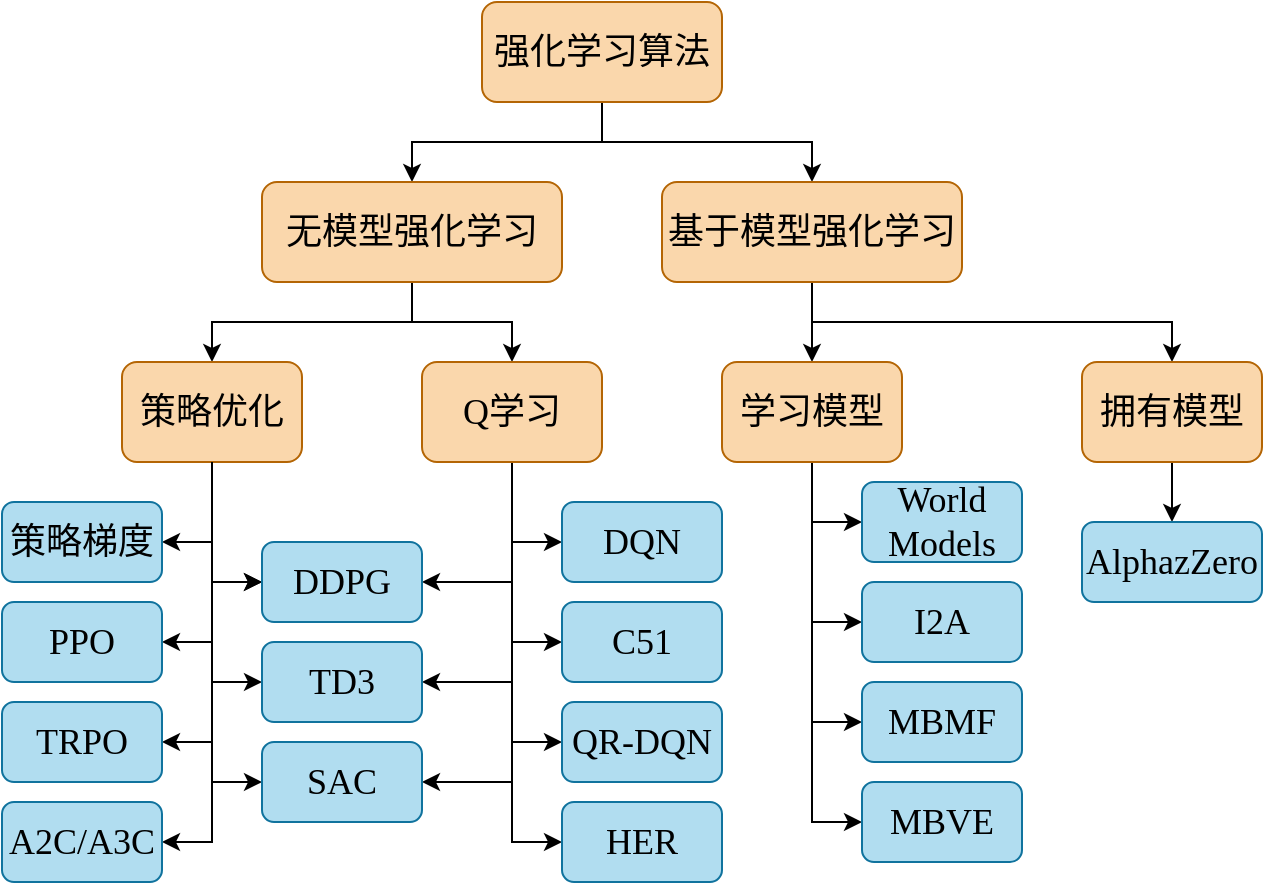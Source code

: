 <mxfile version="24.0.0" type="github">
  <diagram name="第 1 页" id="dk5ZNBicJ9a32ZiyVJig">
    <mxGraphModel dx="783" dy="581" grid="1" gridSize="10" guides="1" tooltips="1" connect="1" arrows="1" fold="1" page="1" pageScale="1" pageWidth="827" pageHeight="1169" math="0" shadow="0">
      <root>
        <mxCell id="0" />
        <mxCell id="1" parent="0" />
        <mxCell id="8Tk4UFQ8TMU7V8v94MP9-12" style="edgeStyle=orthogonalEdgeStyle;rounded=0;orthogonalLoop=1;jettySize=auto;html=1;entryX=0.5;entryY=0;entryDx=0;entryDy=0;" edge="1" parent="1" source="8Tk4UFQ8TMU7V8v94MP9-2" target="8Tk4UFQ8TMU7V8v94MP9-5">
          <mxGeometry relative="1" as="geometry" />
        </mxCell>
        <mxCell id="8Tk4UFQ8TMU7V8v94MP9-13" style="edgeStyle=orthogonalEdgeStyle;rounded=0;orthogonalLoop=1;jettySize=auto;html=1;" edge="1" parent="1" source="8Tk4UFQ8TMU7V8v94MP9-2" target="8Tk4UFQ8TMU7V8v94MP9-4">
          <mxGeometry relative="1" as="geometry" />
        </mxCell>
        <mxCell id="8Tk4UFQ8TMU7V8v94MP9-2" value="&lt;font style=&quot;font-size: 18px;&quot; face=&quot;Times New Roman&quot;&gt;强化学习算法&lt;/font&gt;" style="rounded=1;whiteSpace=wrap;html=1;fillColor=#fad7ac;strokeColor=#b46504;" vertex="1" parent="1">
          <mxGeometry x="280" y="120" width="120" height="50" as="geometry" />
        </mxCell>
        <mxCell id="8Tk4UFQ8TMU7V8v94MP9-16" style="edgeStyle=orthogonalEdgeStyle;rounded=0;orthogonalLoop=1;jettySize=auto;html=1;" edge="1" parent="1" source="8Tk4UFQ8TMU7V8v94MP9-4" target="8Tk4UFQ8TMU7V8v94MP9-10">
          <mxGeometry relative="1" as="geometry" />
        </mxCell>
        <mxCell id="8Tk4UFQ8TMU7V8v94MP9-17" style="edgeStyle=orthogonalEdgeStyle;rounded=0;orthogonalLoop=1;jettySize=auto;html=1;" edge="1" parent="1" source="8Tk4UFQ8TMU7V8v94MP9-4" target="8Tk4UFQ8TMU7V8v94MP9-11">
          <mxGeometry relative="1" as="geometry">
            <Array as="points">
              <mxPoint x="445" y="280" />
              <mxPoint x="625" y="280" />
            </Array>
          </mxGeometry>
        </mxCell>
        <mxCell id="8Tk4UFQ8TMU7V8v94MP9-4" value="&lt;font size=&quot;4&quot; face=&quot;Times New Roman&quot;&gt;基于模型强化学习&lt;/font&gt;" style="rounded=1;whiteSpace=wrap;html=1;fillColor=#fad7ac;strokeColor=#b46504;" vertex="1" parent="1">
          <mxGeometry x="370" y="210" width="150" height="50" as="geometry" />
        </mxCell>
        <mxCell id="8Tk4UFQ8TMU7V8v94MP9-14" style="edgeStyle=orthogonalEdgeStyle;rounded=0;orthogonalLoop=1;jettySize=auto;html=1;" edge="1" parent="1" source="8Tk4UFQ8TMU7V8v94MP9-5" target="8Tk4UFQ8TMU7V8v94MP9-6">
          <mxGeometry relative="1" as="geometry" />
        </mxCell>
        <mxCell id="8Tk4UFQ8TMU7V8v94MP9-15" style="edgeStyle=orthogonalEdgeStyle;rounded=0;orthogonalLoop=1;jettySize=auto;html=1;" edge="1" parent="1" source="8Tk4UFQ8TMU7V8v94MP9-5" target="8Tk4UFQ8TMU7V8v94MP9-8">
          <mxGeometry relative="1" as="geometry" />
        </mxCell>
        <mxCell id="8Tk4UFQ8TMU7V8v94MP9-5" value="&lt;font size=&quot;4&quot; face=&quot;Times New Roman&quot;&gt;无模型强化学习&lt;/font&gt;" style="rounded=1;whiteSpace=wrap;html=1;fillColor=#fad7ac;strokeColor=#b46504;" vertex="1" parent="1">
          <mxGeometry x="170" y="210" width="150" height="50" as="geometry" />
        </mxCell>
        <mxCell id="8Tk4UFQ8TMU7V8v94MP9-22" style="edgeStyle=orthogonalEdgeStyle;rounded=0;orthogonalLoop=1;jettySize=auto;html=1;entryX=1;entryY=0.5;entryDx=0;entryDy=0;" edge="1" parent="1" source="8Tk4UFQ8TMU7V8v94MP9-6" target="8Tk4UFQ8TMU7V8v94MP9-18">
          <mxGeometry relative="1" as="geometry" />
        </mxCell>
        <mxCell id="8Tk4UFQ8TMU7V8v94MP9-23" style="edgeStyle=orthogonalEdgeStyle;rounded=0;orthogonalLoop=1;jettySize=auto;html=1;entryX=1;entryY=0.5;entryDx=0;entryDy=0;" edge="1" parent="1" source="8Tk4UFQ8TMU7V8v94MP9-6" target="8Tk4UFQ8TMU7V8v94MP9-20">
          <mxGeometry relative="1" as="geometry" />
        </mxCell>
        <mxCell id="8Tk4UFQ8TMU7V8v94MP9-24" style="edgeStyle=orthogonalEdgeStyle;rounded=0;orthogonalLoop=1;jettySize=auto;html=1;entryX=1;entryY=0.5;entryDx=0;entryDy=0;" edge="1" parent="1" source="8Tk4UFQ8TMU7V8v94MP9-6" target="8Tk4UFQ8TMU7V8v94MP9-21">
          <mxGeometry relative="1" as="geometry" />
        </mxCell>
        <mxCell id="8Tk4UFQ8TMU7V8v94MP9-25" style="edgeStyle=orthogonalEdgeStyle;rounded=0;orthogonalLoop=1;jettySize=auto;html=1;entryX=1;entryY=0.5;entryDx=0;entryDy=0;" edge="1" parent="1" source="8Tk4UFQ8TMU7V8v94MP9-6" target="8Tk4UFQ8TMU7V8v94MP9-19">
          <mxGeometry relative="1" as="geometry" />
        </mxCell>
        <mxCell id="8Tk4UFQ8TMU7V8v94MP9-29" style="edgeStyle=orthogonalEdgeStyle;rounded=0;orthogonalLoop=1;jettySize=auto;html=1;entryX=0;entryY=0.5;entryDx=0;entryDy=0;" edge="1" parent="1" source="8Tk4UFQ8TMU7V8v94MP9-6" target="8Tk4UFQ8TMU7V8v94MP9-26">
          <mxGeometry relative="1" as="geometry" />
        </mxCell>
        <mxCell id="8Tk4UFQ8TMU7V8v94MP9-30" style="edgeStyle=orthogonalEdgeStyle;rounded=0;orthogonalLoop=1;jettySize=auto;html=1;entryX=0;entryY=0.5;entryDx=0;entryDy=0;" edge="1" parent="1" source="8Tk4UFQ8TMU7V8v94MP9-6" target="8Tk4UFQ8TMU7V8v94MP9-27">
          <mxGeometry relative="1" as="geometry" />
        </mxCell>
        <mxCell id="8Tk4UFQ8TMU7V8v94MP9-33" style="edgeStyle=orthogonalEdgeStyle;rounded=0;orthogonalLoop=1;jettySize=auto;html=1;entryX=0;entryY=0.5;entryDx=0;entryDy=0;" edge="1" parent="1" source="8Tk4UFQ8TMU7V8v94MP9-6" target="8Tk4UFQ8TMU7V8v94MP9-28">
          <mxGeometry relative="1" as="geometry" />
        </mxCell>
        <mxCell id="8Tk4UFQ8TMU7V8v94MP9-6" value="&lt;font size=&quot;4&quot; face=&quot;Times New Roman&quot;&gt;策略优化&lt;/font&gt;" style="rounded=1;whiteSpace=wrap;html=1;fillColor=#fad7ac;strokeColor=#b46504;" vertex="1" parent="1">
          <mxGeometry x="100" y="300" width="90" height="50" as="geometry" />
        </mxCell>
        <mxCell id="8Tk4UFQ8TMU7V8v94MP9-42" style="edgeStyle=orthogonalEdgeStyle;rounded=0;orthogonalLoop=1;jettySize=auto;html=1;entryX=1;entryY=0.5;entryDx=0;entryDy=0;" edge="1" parent="1" source="8Tk4UFQ8TMU7V8v94MP9-8" target="8Tk4UFQ8TMU7V8v94MP9-26">
          <mxGeometry relative="1" as="geometry" />
        </mxCell>
        <mxCell id="8Tk4UFQ8TMU7V8v94MP9-43" style="edgeStyle=orthogonalEdgeStyle;rounded=0;orthogonalLoop=1;jettySize=auto;html=1;entryX=0;entryY=0.5;entryDx=0;entryDy=0;" edge="1" parent="1" source="8Tk4UFQ8TMU7V8v94MP9-8" target="8Tk4UFQ8TMU7V8v94MP9-38">
          <mxGeometry relative="1" as="geometry" />
        </mxCell>
        <mxCell id="8Tk4UFQ8TMU7V8v94MP9-44" style="edgeStyle=orthogonalEdgeStyle;rounded=0;orthogonalLoop=1;jettySize=auto;html=1;entryX=0;entryY=0.5;entryDx=0;entryDy=0;" edge="1" parent="1" source="8Tk4UFQ8TMU7V8v94MP9-8" target="8Tk4UFQ8TMU7V8v94MP9-39">
          <mxGeometry relative="1" as="geometry" />
        </mxCell>
        <mxCell id="8Tk4UFQ8TMU7V8v94MP9-45" style="edgeStyle=orthogonalEdgeStyle;rounded=0;orthogonalLoop=1;jettySize=auto;html=1;entryX=1;entryY=0.5;entryDx=0;entryDy=0;" edge="1" parent="1" source="8Tk4UFQ8TMU7V8v94MP9-8" target="8Tk4UFQ8TMU7V8v94MP9-27">
          <mxGeometry relative="1" as="geometry" />
        </mxCell>
        <mxCell id="8Tk4UFQ8TMU7V8v94MP9-46" style="edgeStyle=orthogonalEdgeStyle;rounded=0;orthogonalLoop=1;jettySize=auto;html=1;entryX=1;entryY=0.5;entryDx=0;entryDy=0;" edge="1" parent="1" source="8Tk4UFQ8TMU7V8v94MP9-8" target="8Tk4UFQ8TMU7V8v94MP9-28">
          <mxGeometry relative="1" as="geometry" />
        </mxCell>
        <mxCell id="8Tk4UFQ8TMU7V8v94MP9-48" style="edgeStyle=orthogonalEdgeStyle;rounded=0;orthogonalLoop=1;jettySize=auto;html=1;entryX=0;entryY=0.5;entryDx=0;entryDy=0;" edge="1" parent="1" source="8Tk4UFQ8TMU7V8v94MP9-8" target="8Tk4UFQ8TMU7V8v94MP9-41">
          <mxGeometry relative="1" as="geometry" />
        </mxCell>
        <mxCell id="8Tk4UFQ8TMU7V8v94MP9-61" style="edgeStyle=orthogonalEdgeStyle;rounded=0;orthogonalLoop=1;jettySize=auto;html=1;entryX=0;entryY=0.5;entryDx=0;entryDy=0;" edge="1" parent="1" source="8Tk4UFQ8TMU7V8v94MP9-8" target="8Tk4UFQ8TMU7V8v94MP9-40">
          <mxGeometry relative="1" as="geometry" />
        </mxCell>
        <mxCell id="8Tk4UFQ8TMU7V8v94MP9-8" value="&lt;font size=&quot;4&quot; face=&quot;Times New Roman&quot;&gt;Q学习&lt;/font&gt;" style="rounded=1;whiteSpace=wrap;html=1;fillColor=#fad7ac;strokeColor=#b46504;" vertex="1" parent="1">
          <mxGeometry x="250" y="300" width="90" height="50" as="geometry" />
        </mxCell>
        <mxCell id="8Tk4UFQ8TMU7V8v94MP9-56" style="edgeStyle=orthogonalEdgeStyle;rounded=0;orthogonalLoop=1;jettySize=auto;html=1;entryX=0;entryY=0.5;entryDx=0;entryDy=0;" edge="1" parent="1" source="8Tk4UFQ8TMU7V8v94MP9-10" target="8Tk4UFQ8TMU7V8v94MP9-49">
          <mxGeometry relative="1" as="geometry" />
        </mxCell>
        <mxCell id="8Tk4UFQ8TMU7V8v94MP9-57" style="edgeStyle=orthogonalEdgeStyle;rounded=0;orthogonalLoop=1;jettySize=auto;html=1;entryX=0;entryY=0.5;entryDx=0;entryDy=0;" edge="1" parent="1" source="8Tk4UFQ8TMU7V8v94MP9-10" target="8Tk4UFQ8TMU7V8v94MP9-50">
          <mxGeometry relative="1" as="geometry" />
        </mxCell>
        <mxCell id="8Tk4UFQ8TMU7V8v94MP9-58" style="edgeStyle=orthogonalEdgeStyle;rounded=0;orthogonalLoop=1;jettySize=auto;html=1;entryX=0;entryY=0.5;entryDx=0;entryDy=0;" edge="1" parent="1" source="8Tk4UFQ8TMU7V8v94MP9-10" target="8Tk4UFQ8TMU7V8v94MP9-51">
          <mxGeometry relative="1" as="geometry" />
        </mxCell>
        <mxCell id="8Tk4UFQ8TMU7V8v94MP9-59" style="edgeStyle=orthogonalEdgeStyle;rounded=0;orthogonalLoop=1;jettySize=auto;html=1;entryX=0;entryY=0.5;entryDx=0;entryDy=0;" edge="1" parent="1" source="8Tk4UFQ8TMU7V8v94MP9-10" target="8Tk4UFQ8TMU7V8v94MP9-52">
          <mxGeometry relative="1" as="geometry" />
        </mxCell>
        <mxCell id="8Tk4UFQ8TMU7V8v94MP9-10" value="&lt;font size=&quot;4&quot; face=&quot;Times New Roman&quot;&gt;学习模型&lt;/font&gt;" style="rounded=1;whiteSpace=wrap;html=1;fillColor=#fad7ac;strokeColor=#b46504;" vertex="1" parent="1">
          <mxGeometry x="400" y="300" width="90" height="50" as="geometry" />
        </mxCell>
        <mxCell id="8Tk4UFQ8TMU7V8v94MP9-63" style="edgeStyle=orthogonalEdgeStyle;rounded=0;orthogonalLoop=1;jettySize=auto;html=1;" edge="1" parent="1" source="8Tk4UFQ8TMU7V8v94MP9-11" target="8Tk4UFQ8TMU7V8v94MP9-54">
          <mxGeometry relative="1" as="geometry" />
        </mxCell>
        <mxCell id="8Tk4UFQ8TMU7V8v94MP9-11" value="&lt;font size=&quot;4&quot; face=&quot;Times New Roman&quot;&gt;拥有模型&lt;/font&gt;" style="rounded=1;whiteSpace=wrap;html=1;fillColor=#fad7ac;strokeColor=#b46504;" vertex="1" parent="1">
          <mxGeometry x="580" y="300" width="90" height="50" as="geometry" />
        </mxCell>
        <mxCell id="8Tk4UFQ8TMU7V8v94MP9-18" value="&lt;font size=&quot;4&quot; face=&quot;Times New Roman&quot;&gt;策略梯度&lt;/font&gt;" style="rounded=1;whiteSpace=wrap;html=1;fillColor=#b1ddf0;strokeColor=#10739e;" vertex="1" parent="1">
          <mxGeometry x="40" y="370" width="80" height="40" as="geometry" />
        </mxCell>
        <mxCell id="8Tk4UFQ8TMU7V8v94MP9-19" value="&lt;font size=&quot;4&quot; face=&quot;Times New Roman&quot;&gt;A2C/A3C&lt;/font&gt;" style="rounded=1;whiteSpace=wrap;html=1;fillColor=#b1ddf0;strokeColor=#10739e;" vertex="1" parent="1">
          <mxGeometry x="40" y="520" width="80" height="40" as="geometry" />
        </mxCell>
        <mxCell id="8Tk4UFQ8TMU7V8v94MP9-20" value="&lt;font size=&quot;4&quot; face=&quot;Times New Roman&quot;&gt;PPO&lt;/font&gt;" style="rounded=1;whiteSpace=wrap;html=1;fillColor=#b1ddf0;strokeColor=#10739e;" vertex="1" parent="1">
          <mxGeometry x="40" y="420" width="80" height="40" as="geometry" />
        </mxCell>
        <mxCell id="8Tk4UFQ8TMU7V8v94MP9-21" value="&lt;font size=&quot;4&quot; face=&quot;Times New Roman&quot;&gt;TRPO&lt;/font&gt;" style="rounded=1;whiteSpace=wrap;html=1;fillColor=#b1ddf0;strokeColor=#10739e;" vertex="1" parent="1">
          <mxGeometry x="40" y="470" width="80" height="40" as="geometry" />
        </mxCell>
        <mxCell id="8Tk4UFQ8TMU7V8v94MP9-27" value="&lt;font size=&quot;4&quot; face=&quot;Times New Roman&quot;&gt;TD3&lt;/font&gt;" style="rounded=1;whiteSpace=wrap;html=1;fillColor=#b1ddf0;strokeColor=#10739e;" vertex="1" parent="1">
          <mxGeometry x="170" y="440" width="80" height="40" as="geometry" />
        </mxCell>
        <mxCell id="8Tk4UFQ8TMU7V8v94MP9-28" value="&lt;font size=&quot;4&quot; face=&quot;Times New Roman&quot;&gt;SAC&lt;/font&gt;" style="rounded=1;whiteSpace=wrap;html=1;fillColor=#b1ddf0;strokeColor=#10739e;" vertex="1" parent="1">
          <mxGeometry x="170" y="490" width="80" height="40" as="geometry" />
        </mxCell>
        <mxCell id="8Tk4UFQ8TMU7V8v94MP9-32" value="" style="edgeStyle=orthogonalEdgeStyle;rounded=0;orthogonalLoop=1;jettySize=auto;html=1;entryX=0;entryY=0.5;entryDx=0;entryDy=0;" edge="1" parent="1" source="8Tk4UFQ8TMU7V8v94MP9-6" target="8Tk4UFQ8TMU7V8v94MP9-26">
          <mxGeometry relative="1" as="geometry">
            <mxPoint x="190" y="325" as="sourcePoint" />
            <mxPoint x="220" y="525" as="targetPoint" />
          </mxGeometry>
        </mxCell>
        <mxCell id="8Tk4UFQ8TMU7V8v94MP9-26" value="&lt;font size=&quot;4&quot; face=&quot;Times New Roman&quot;&gt;DDPG&lt;/font&gt;" style="rounded=1;whiteSpace=wrap;html=1;fillColor=#b1ddf0;strokeColor=#10739e;" vertex="1" parent="1">
          <mxGeometry x="170" y="390" width="80" height="40" as="geometry" />
        </mxCell>
        <mxCell id="8Tk4UFQ8TMU7V8v94MP9-38" value="&lt;font size=&quot;4&quot; face=&quot;Times New Roman&quot;&gt;DQN&lt;/font&gt;" style="rounded=1;whiteSpace=wrap;html=1;fillColor=#b1ddf0;strokeColor=#10739e;" vertex="1" parent="1">
          <mxGeometry x="320" y="370" width="80" height="40" as="geometry" />
        </mxCell>
        <mxCell id="8Tk4UFQ8TMU7V8v94MP9-39" value="&lt;font size=&quot;4&quot; face=&quot;Times New Roman&quot;&gt;C51&lt;/font&gt;" style="rounded=1;whiteSpace=wrap;html=1;fillColor=#b1ddf0;strokeColor=#10739e;" vertex="1" parent="1">
          <mxGeometry x="320" y="420" width="80" height="40" as="geometry" />
        </mxCell>
        <mxCell id="8Tk4UFQ8TMU7V8v94MP9-40" value="&lt;font size=&quot;4&quot; face=&quot;Times New Roman&quot;&gt;QR-DQN&lt;/font&gt;" style="rounded=1;whiteSpace=wrap;html=1;fillColor=#b1ddf0;strokeColor=#10739e;" vertex="1" parent="1">
          <mxGeometry x="320" y="470" width="80" height="40" as="geometry" />
        </mxCell>
        <mxCell id="8Tk4UFQ8TMU7V8v94MP9-41" value="&lt;font size=&quot;4&quot; face=&quot;Times New Roman&quot;&gt;HER&lt;/font&gt;" style="rounded=1;whiteSpace=wrap;html=1;fillColor=#b1ddf0;strokeColor=#10739e;" vertex="1" parent="1">
          <mxGeometry x="320" y="520" width="80" height="40" as="geometry" />
        </mxCell>
        <mxCell id="8Tk4UFQ8TMU7V8v94MP9-49" value="&lt;font size=&quot;4&quot; face=&quot;Times New Roman&quot;&gt;World Models&lt;/font&gt;" style="rounded=1;whiteSpace=wrap;html=1;fillColor=#b1ddf0;strokeColor=#10739e;" vertex="1" parent="1">
          <mxGeometry x="470" y="360" width="80" height="40" as="geometry" />
        </mxCell>
        <mxCell id="8Tk4UFQ8TMU7V8v94MP9-50" value="&lt;font size=&quot;4&quot; face=&quot;Times New Roman&quot;&gt;I2A&lt;/font&gt;&lt;span style=&quot;caret-color: rgba(0, 0, 0, 0); color: rgba(0, 0, 0, 0); font-family: monospace; font-size: 0px; text-align: start; white-space: nowrap;&quot;&gt;%3CmxGraphModel%3E%3Croot%3E%3CmxCell%20id%3D%220%22%2F%3E%3CmxCell%20id%3D%221%22%20parent%3D%220%22%2F%3E%3CmxCell%20id%3D%222%22%20value%3D%22%26lt%3Bfont%20size%3D%26quot%3B4%26quot%3B%20face%3D%26quot%3BTimes%20New%20Roman%26quot%3B%26gt%3Bworld%20models%26lt%3B%2Ffont%26gt%3B%22%20style%3D%22rounded%3D1%3BwhiteSpace%3Dwrap%3Bhtml%3D1%3BfillColor%3D%23b1ddf0%3BstrokeColor%3D%2310739e%3B%22%20vertex%3D%221%22%20parent%3D%221%22%3E%3CmxGeometry%20x%3D%22455%22%20y%3D%22400%22%20width%3D%2280%22%20height%3D%2240%22%20as%3D%22geometry%22%2F%3E%3C%2FmxCell%3E%3C%2Froot%3E%3C%2FmxGraphModel%3E&lt;/span&gt;" style="rounded=1;whiteSpace=wrap;html=1;fillColor=#b1ddf0;strokeColor=#10739e;" vertex="1" parent="1">
          <mxGeometry x="470" y="410" width="80" height="40" as="geometry" />
        </mxCell>
        <mxCell id="8Tk4UFQ8TMU7V8v94MP9-51" value="&lt;font size=&quot;4&quot; face=&quot;Times New Roman&quot;&gt;MBMF&lt;/font&gt;" style="rounded=1;whiteSpace=wrap;html=1;fillColor=#b1ddf0;strokeColor=#10739e;" vertex="1" parent="1">
          <mxGeometry x="470" y="460" width="80" height="40" as="geometry" />
        </mxCell>
        <mxCell id="8Tk4UFQ8TMU7V8v94MP9-52" value="&lt;font size=&quot;4&quot; face=&quot;Times New Roman&quot;&gt;MBVE&lt;/font&gt;" style="rounded=1;whiteSpace=wrap;html=1;fillColor=#b1ddf0;strokeColor=#10739e;" vertex="1" parent="1">
          <mxGeometry x="470" y="510" width="80" height="40" as="geometry" />
        </mxCell>
        <mxCell id="8Tk4UFQ8TMU7V8v94MP9-54" value="&lt;font size=&quot;4&quot; face=&quot;Times New Roman&quot;&gt;AlphazZero&lt;/font&gt;" style="rounded=1;whiteSpace=wrap;html=1;fillColor=#b1ddf0;strokeColor=#10739e;" vertex="1" parent="1">
          <mxGeometry x="580" y="380" width="90" height="40" as="geometry" />
        </mxCell>
      </root>
    </mxGraphModel>
  </diagram>
</mxfile>
